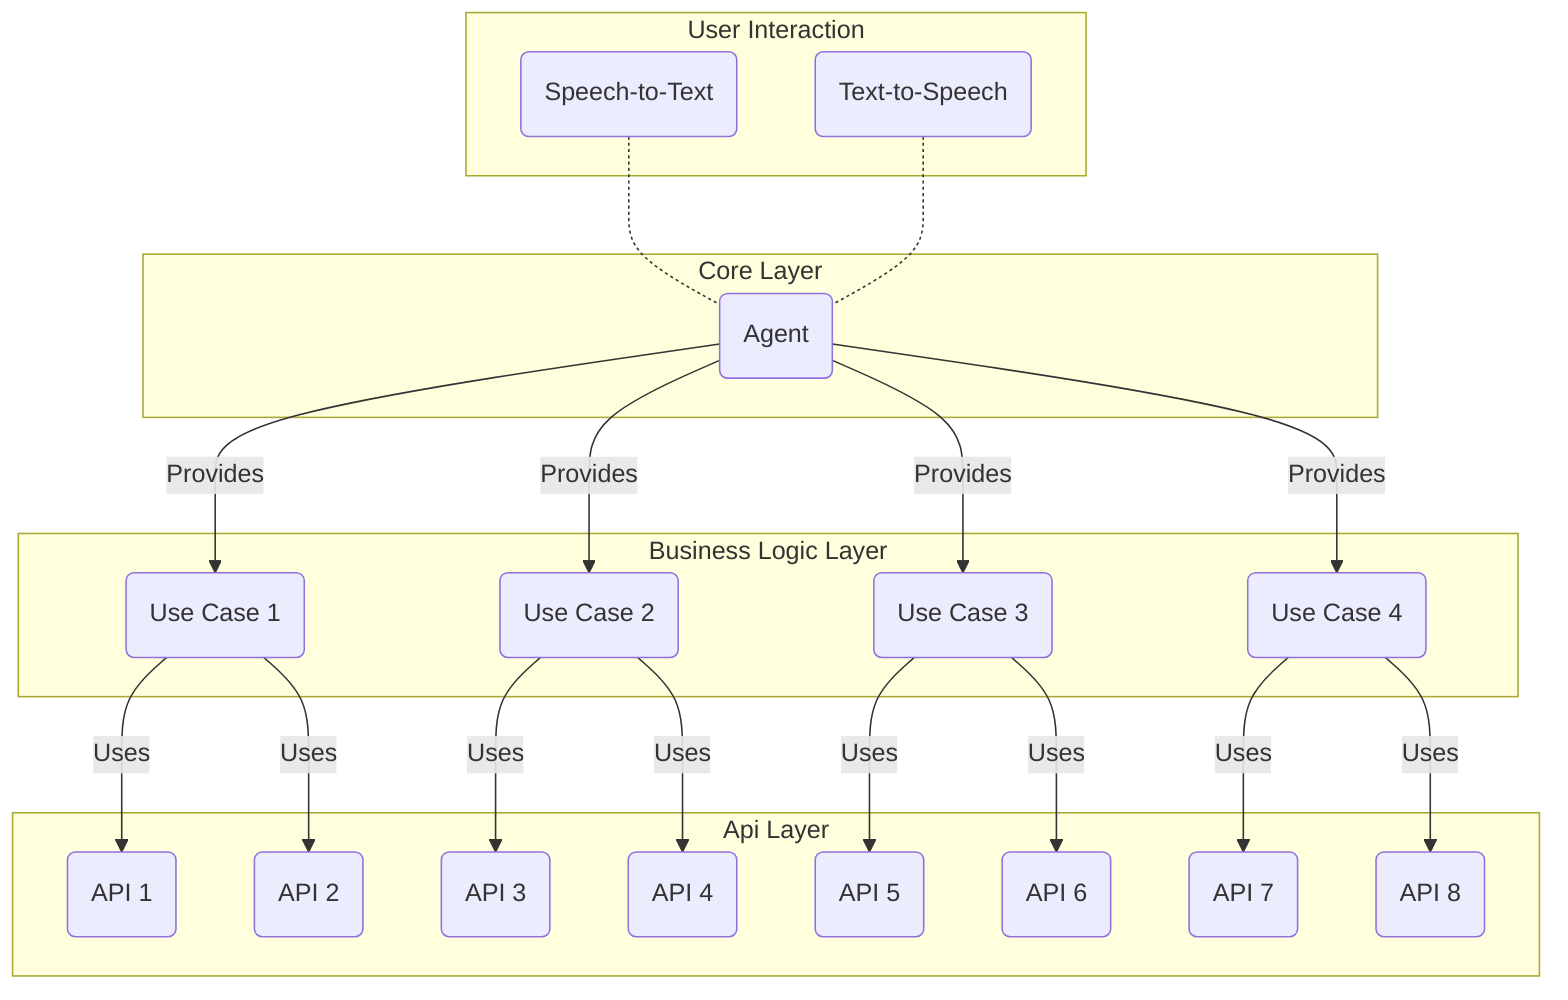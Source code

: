 graph TD
  subgraph User Interaction
    A(Speech-to-Text)
    B(Text-to-Speech)
  end

  subgraph Core Layer
    C(Agent)
  end

  subgraph Business Logic Layer
    D(Use Case 1)
    E(Use Case 2)
    F(Use Case 3)
    G(Use Case 4)
  end

  subgraph Api Layer
    H(API 1)
    I(API 2)
    J(API 3)
    K(API 4)
    L(API 5)
    M(API 6)
    N(API 7)
    O(API 8)
  end

  A & B -.- C

  C -->|Provides| D & E & F & G

  D -->|Uses| H & I
  E -->|Uses| J & K
  F -->|Uses| L & M
  G -->|Uses| N & O
